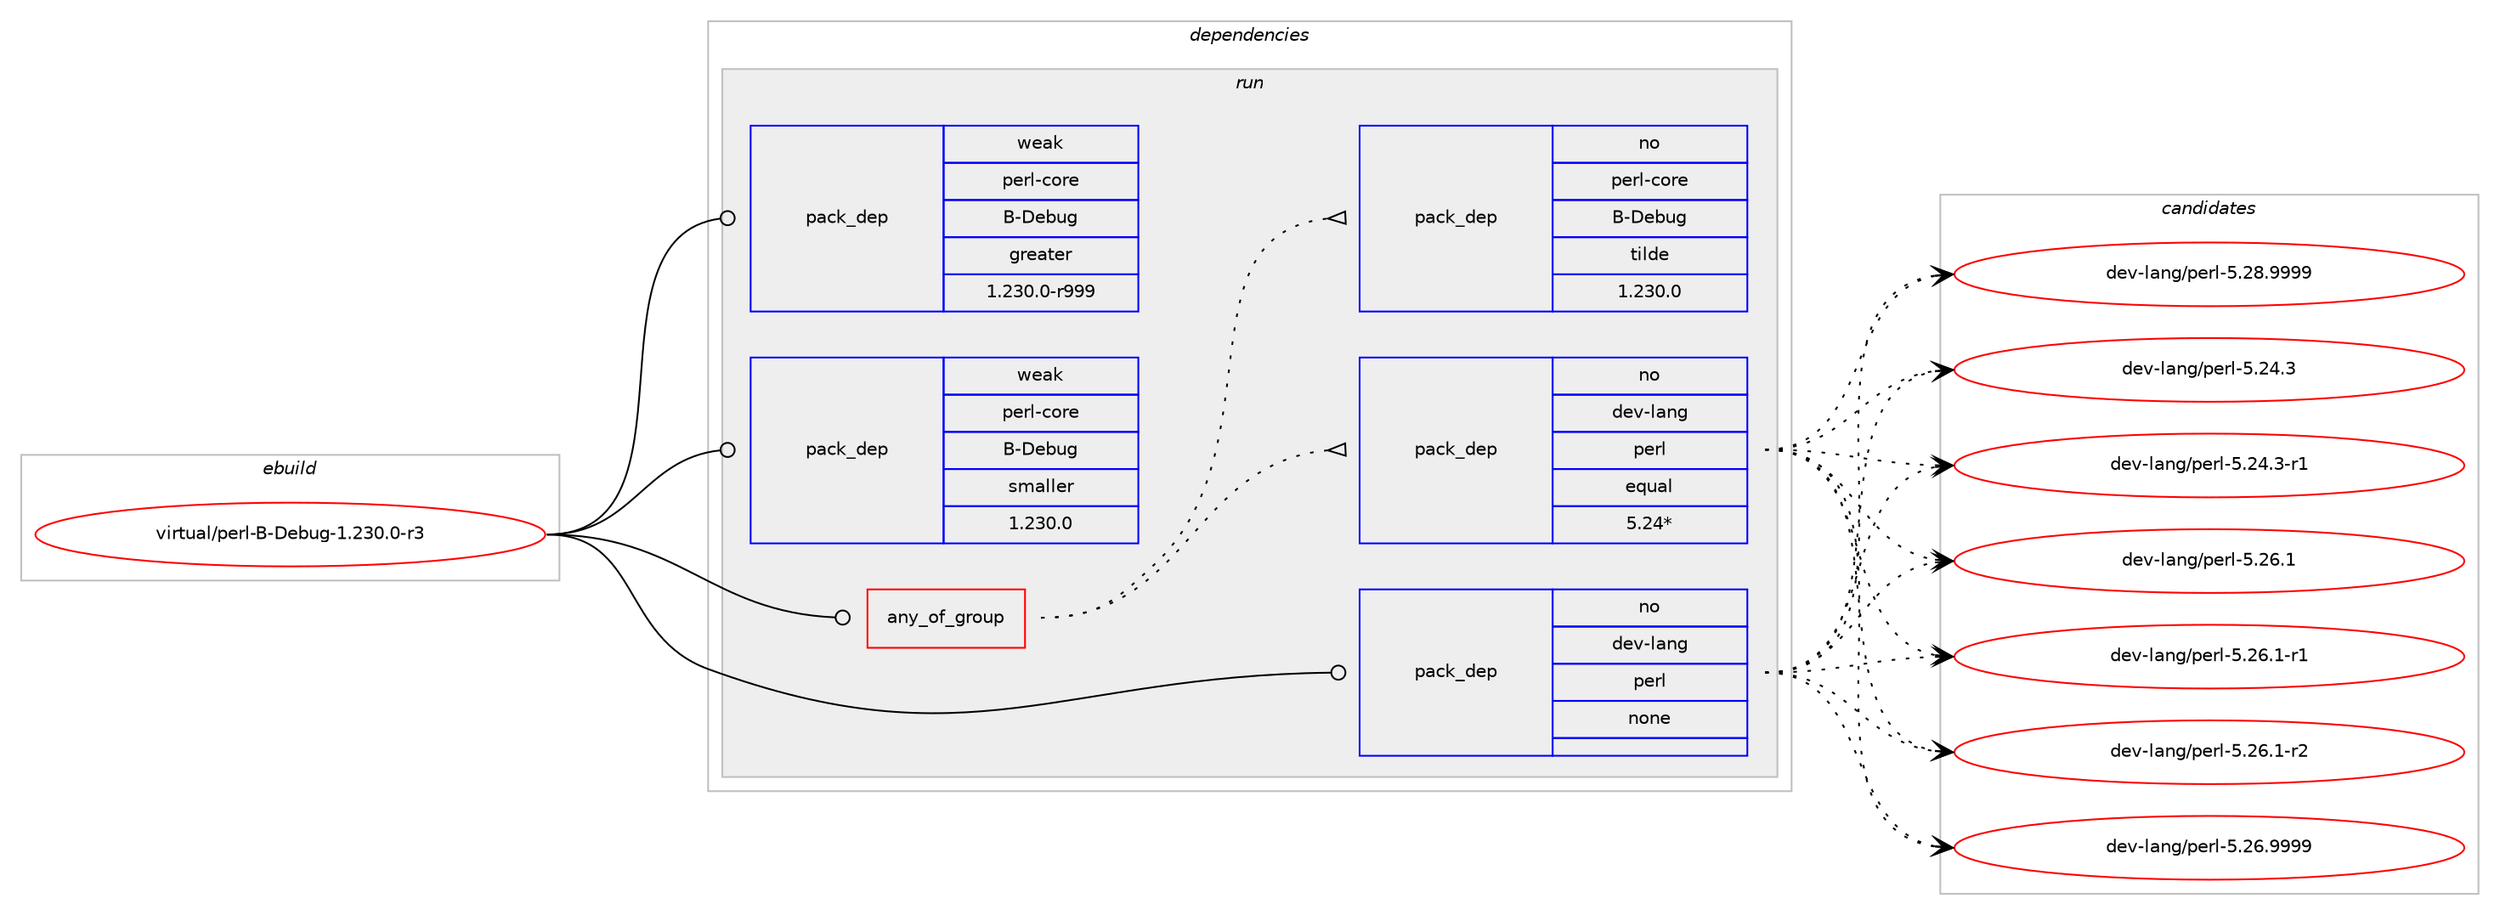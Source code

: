 digraph prolog {

# *************
# Graph options
# *************

newrank=true;
concentrate=true;
compound=true;
graph [rankdir=LR,fontname=Helvetica,fontsize=10,ranksep=1.5];#, ranksep=2.5, nodesep=0.2];
edge  [arrowhead=vee];
node  [fontname=Helvetica,fontsize=10];

# **********
# The ebuild
# **********

subgraph cluster_leftcol {
color=gray;
rank=same;
label=<<i>ebuild</i>>;
id [label="virtual/perl-B-Debug-1.230.0-r3", color=red, width=4, href="../virtual/perl-B-Debug-1.230.0-r3.svg"];
}

# ****************
# The dependencies
# ****************

subgraph cluster_midcol {
color=gray;
label=<<i>dependencies</i>>;
subgraph cluster_compile {
fillcolor="#eeeeee";
style=filled;
label=<<i>compile</i>>;
}
subgraph cluster_compileandrun {
fillcolor="#eeeeee";
style=filled;
label=<<i>compile and run</i>>;
}
subgraph cluster_run {
fillcolor="#eeeeee";
style=filled;
label=<<i>run</i>>;
subgraph any36 {
dependency6364 [label=<<TABLE BORDER="0" CELLBORDER="1" CELLSPACING="0" CELLPADDING="4"><TR><TD CELLPADDING="10">any_of_group</TD></TR></TABLE>>, shape=none, color=red];subgraph pack5673 {
dependency6365 [label=<<TABLE BORDER="0" CELLBORDER="1" CELLSPACING="0" CELLPADDING="4" WIDTH="220"><TR><TD ROWSPAN="6" CELLPADDING="30">pack_dep</TD></TR><TR><TD WIDTH="110">no</TD></TR><TR><TD>dev-lang</TD></TR><TR><TD>perl</TD></TR><TR><TD>equal</TD></TR><TR><TD>5.24*</TD></TR></TABLE>>, shape=none, color=blue];
}
dependency6364:e -> dependency6365:w [weight=20,style="dotted",arrowhead="oinv"];
subgraph pack5674 {
dependency6366 [label=<<TABLE BORDER="0" CELLBORDER="1" CELLSPACING="0" CELLPADDING="4" WIDTH="220"><TR><TD ROWSPAN="6" CELLPADDING="30">pack_dep</TD></TR><TR><TD WIDTH="110">no</TD></TR><TR><TD>perl-core</TD></TR><TR><TD>B-Debug</TD></TR><TR><TD>tilde</TD></TR><TR><TD>1.230.0</TD></TR></TABLE>>, shape=none, color=blue];
}
dependency6364:e -> dependency6366:w [weight=20,style="dotted",arrowhead="oinv"];
}
id:e -> dependency6364:w [weight=20,style="solid",arrowhead="odot"];
subgraph pack5675 {
dependency6367 [label=<<TABLE BORDER="0" CELLBORDER="1" CELLSPACING="0" CELLPADDING="4" WIDTH="220"><TR><TD ROWSPAN="6" CELLPADDING="30">pack_dep</TD></TR><TR><TD WIDTH="110">no</TD></TR><TR><TD>dev-lang</TD></TR><TR><TD>perl</TD></TR><TR><TD>none</TD></TR><TR><TD></TD></TR></TABLE>>, shape=none, color=blue];
}
id:e -> dependency6367:w [weight=20,style="solid",arrowhead="odot"];
subgraph pack5676 {
dependency6368 [label=<<TABLE BORDER="0" CELLBORDER="1" CELLSPACING="0" CELLPADDING="4" WIDTH="220"><TR><TD ROWSPAN="6" CELLPADDING="30">pack_dep</TD></TR><TR><TD WIDTH="110">weak</TD></TR><TR><TD>perl-core</TD></TR><TR><TD>B-Debug</TD></TR><TR><TD>greater</TD></TR><TR><TD>1.230.0-r999</TD></TR></TABLE>>, shape=none, color=blue];
}
id:e -> dependency6368:w [weight=20,style="solid",arrowhead="odot"];
subgraph pack5677 {
dependency6369 [label=<<TABLE BORDER="0" CELLBORDER="1" CELLSPACING="0" CELLPADDING="4" WIDTH="220"><TR><TD ROWSPAN="6" CELLPADDING="30">pack_dep</TD></TR><TR><TD WIDTH="110">weak</TD></TR><TR><TD>perl-core</TD></TR><TR><TD>B-Debug</TD></TR><TR><TD>smaller</TD></TR><TR><TD>1.230.0</TD></TR></TABLE>>, shape=none, color=blue];
}
id:e -> dependency6369:w [weight=20,style="solid",arrowhead="odot"];
}
}

# **************
# The candidates
# **************

subgraph cluster_choices {
rank=same;
color=gray;
label=<<i>candidates</i>>;

subgraph choice5673 {
color=black;
nodesep=1;
choice10010111845108971101034711210111410845534650524651 [label="dev-lang/perl-5.24.3", color=red, width=4,href="../dev-lang/perl-5.24.3.svg"];
choice100101118451089711010347112101114108455346505246514511449 [label="dev-lang/perl-5.24.3-r1", color=red, width=4,href="../dev-lang/perl-5.24.3-r1.svg"];
choice10010111845108971101034711210111410845534650544649 [label="dev-lang/perl-5.26.1", color=red, width=4,href="../dev-lang/perl-5.26.1.svg"];
choice100101118451089711010347112101114108455346505446494511449 [label="dev-lang/perl-5.26.1-r1", color=red, width=4,href="../dev-lang/perl-5.26.1-r1.svg"];
choice100101118451089711010347112101114108455346505446494511450 [label="dev-lang/perl-5.26.1-r2", color=red, width=4,href="../dev-lang/perl-5.26.1-r2.svg"];
choice10010111845108971101034711210111410845534650544657575757 [label="dev-lang/perl-5.26.9999", color=red, width=4,href="../dev-lang/perl-5.26.9999.svg"];
choice10010111845108971101034711210111410845534650564657575757 [label="dev-lang/perl-5.28.9999", color=red, width=4,href="../dev-lang/perl-5.28.9999.svg"];
dependency6365:e -> choice10010111845108971101034711210111410845534650524651:w [style=dotted,weight="100"];
dependency6365:e -> choice100101118451089711010347112101114108455346505246514511449:w [style=dotted,weight="100"];
dependency6365:e -> choice10010111845108971101034711210111410845534650544649:w [style=dotted,weight="100"];
dependency6365:e -> choice100101118451089711010347112101114108455346505446494511449:w [style=dotted,weight="100"];
dependency6365:e -> choice100101118451089711010347112101114108455346505446494511450:w [style=dotted,weight="100"];
dependency6365:e -> choice10010111845108971101034711210111410845534650544657575757:w [style=dotted,weight="100"];
dependency6365:e -> choice10010111845108971101034711210111410845534650564657575757:w [style=dotted,weight="100"];
}
subgraph choice5674 {
color=black;
nodesep=1;
}
subgraph choice5675 {
color=black;
nodesep=1;
choice10010111845108971101034711210111410845534650524651 [label="dev-lang/perl-5.24.3", color=red, width=4,href="../dev-lang/perl-5.24.3.svg"];
choice100101118451089711010347112101114108455346505246514511449 [label="dev-lang/perl-5.24.3-r1", color=red, width=4,href="../dev-lang/perl-5.24.3-r1.svg"];
choice10010111845108971101034711210111410845534650544649 [label="dev-lang/perl-5.26.1", color=red, width=4,href="../dev-lang/perl-5.26.1.svg"];
choice100101118451089711010347112101114108455346505446494511449 [label="dev-lang/perl-5.26.1-r1", color=red, width=4,href="../dev-lang/perl-5.26.1-r1.svg"];
choice100101118451089711010347112101114108455346505446494511450 [label="dev-lang/perl-5.26.1-r2", color=red, width=4,href="../dev-lang/perl-5.26.1-r2.svg"];
choice10010111845108971101034711210111410845534650544657575757 [label="dev-lang/perl-5.26.9999", color=red, width=4,href="../dev-lang/perl-5.26.9999.svg"];
choice10010111845108971101034711210111410845534650564657575757 [label="dev-lang/perl-5.28.9999", color=red, width=4,href="../dev-lang/perl-5.28.9999.svg"];
dependency6367:e -> choice10010111845108971101034711210111410845534650524651:w [style=dotted,weight="100"];
dependency6367:e -> choice100101118451089711010347112101114108455346505246514511449:w [style=dotted,weight="100"];
dependency6367:e -> choice10010111845108971101034711210111410845534650544649:w [style=dotted,weight="100"];
dependency6367:e -> choice100101118451089711010347112101114108455346505446494511449:w [style=dotted,weight="100"];
dependency6367:e -> choice100101118451089711010347112101114108455346505446494511450:w [style=dotted,weight="100"];
dependency6367:e -> choice10010111845108971101034711210111410845534650544657575757:w [style=dotted,weight="100"];
dependency6367:e -> choice10010111845108971101034711210111410845534650564657575757:w [style=dotted,weight="100"];
}
subgraph choice5676 {
color=black;
nodesep=1;
}
subgraph choice5677 {
color=black;
nodesep=1;
}
}

}
